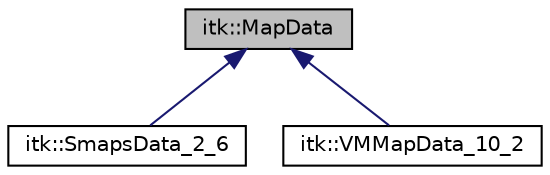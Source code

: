 digraph "itk::MapData"
{
 // LATEX_PDF_SIZE
  edge [fontname="Helvetica",fontsize="10",labelfontname="Helvetica",labelfontsize="10"];
  node [fontname="Helvetica",fontsize="10",shape=record];
  Node1 [label="itk::MapData",height=0.2,width=0.4,color="black", fillcolor="grey75", style="filled", fontcolor="black",tooltip="Base class for map data containers."];
  Node1 -> Node2 [dir="back",color="midnightblue",fontsize="10",style="solid",fontname="Helvetica"];
  Node2 [label="itk::SmapsData_2_6",height=0.2,width=0.4,color="black", fillcolor="white", style="filled",URL="$classitk_1_1SmapsData__2__6.html",tooltip="Read a smaps stream and return the memory usage information. Smaps files have been added since the li..."];
  Node1 -> Node3 [dir="back",color="midnightblue",fontsize="10",style="solid",fontname="Helvetica"];
  Node3 [label="itk::VMMapData_10_2",height=0.2,width=0.4,color="black", fillcolor="white", style="filled",URL="$classitk_1_1VMMapData__10__2.html",tooltip="TODO."];
}
